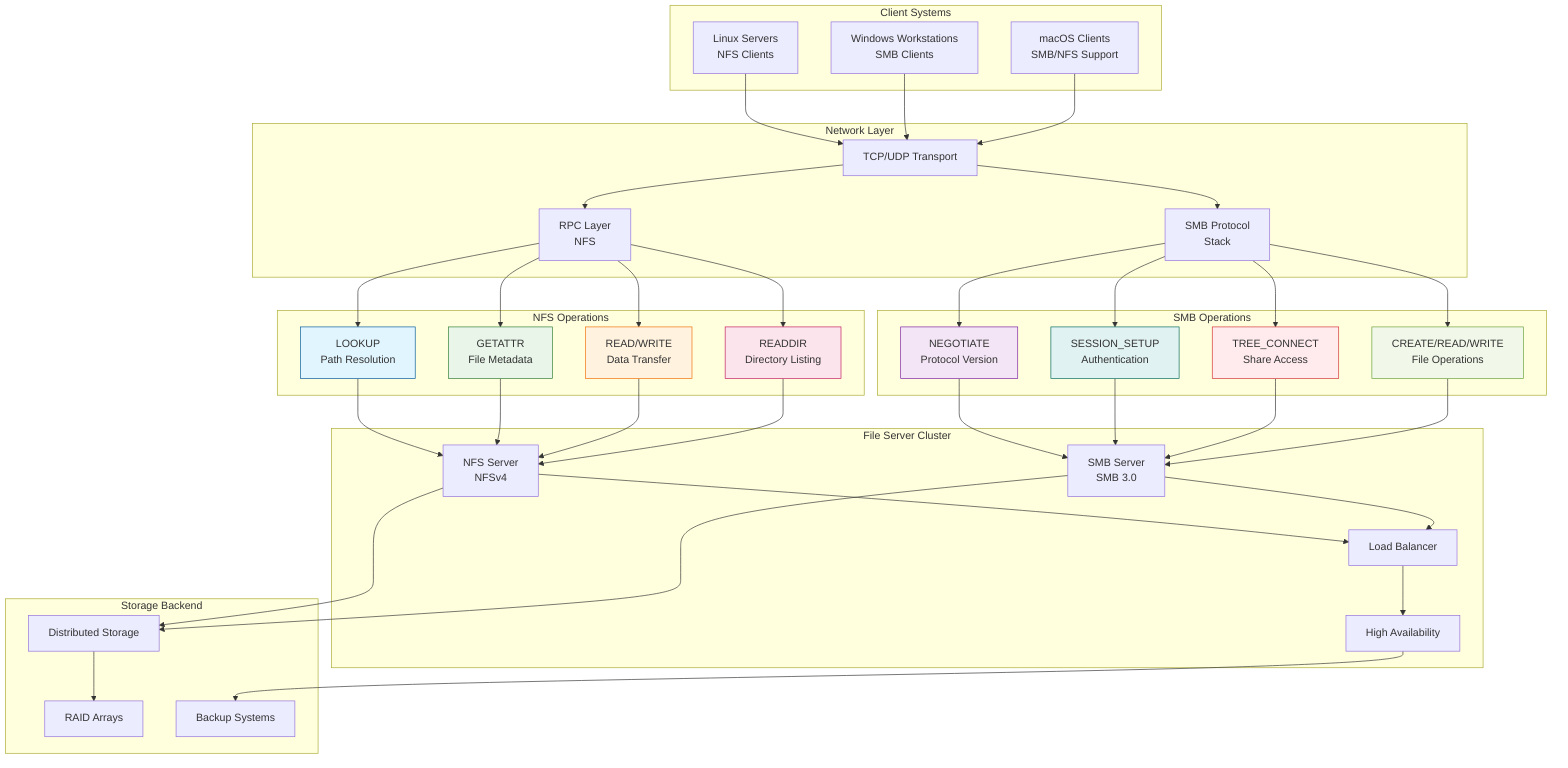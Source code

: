 graph TB
    subgraph "Client Systems"
        A[Linux Servers<br/>NFS Clients]
        B[Windows Workstations<br/>SMB Clients]
        C[macOS Clients<br/>SMB/NFS Support]
    end
    
    subgraph "Network Layer"
        D[TCP/UDP Transport]
        E[RPC Layer<br/>NFS]
        F[SMB Protocol<br/>Stack]
    end
    
    subgraph "NFS Operations"
        G[LOOKUP<br/>Path Resolution]
        H[GETATTR<br/>File Metadata]
        I[READ/WRITE<br/>Data Transfer]
        J[READDIR<br/>Directory Listing]
    end
    
    subgraph "SMB Operations"
        K[NEGOTIATE<br/>Protocol Version]
        L[SESSION_SETUP<br/>Authentication]
        M[TREE_CONNECT<br/>Share Access]
        N[CREATE/READ/WRITE<br/>File Operations]
    end
    
    subgraph "File Server Cluster"
        O[NFS Server<br/>NFSv4]
        P[SMB Server<br/>SMB 3.0]
        Q[Load Balancer]
        R[High Availability]
    end
    
    subgraph "Storage Backend"
        S[Distributed Storage]
        T[RAID Arrays]
        U[Backup Systems]
    end
    
    %% Client connections
    A --> D
    B --> D
    C --> D
    
    %% Protocol layers
    D --> E
    D --> F
    
    %% NFS operations
    E --> G
    E --> H
    E --> I
    E --> J
    
    %% SMB operations
    F --> K
    F --> L
    F --> M
    F --> N
    
    %% Server connections
    G --> O
    H --> O
    I --> O
    J --> O
    K --> P
    L --> P
    M --> P
    N --> P
    
    %% High availability
    O --> Q
    P --> Q
    Q --> R
    
    %% Storage layer
    O --> S
    P --> S
    S --> T
    R --> U
    
    %% Styling
    style G fill:#e1f5fe,stroke:#01579b
    style H fill:#e8f5e8,stroke:#2e7d32
    style I fill:#fff3e0,stroke:#ef6c00
    style J fill:#fce4ec,stroke:#c2185b
    style K fill:#f3e5f5,stroke:#7b1fa2
    style L fill:#e0f2f1,stroke:#00695c
    style M fill:#ffebee,stroke:#d32f2f
    style N fill:#f1f8e9,stroke:#689f38